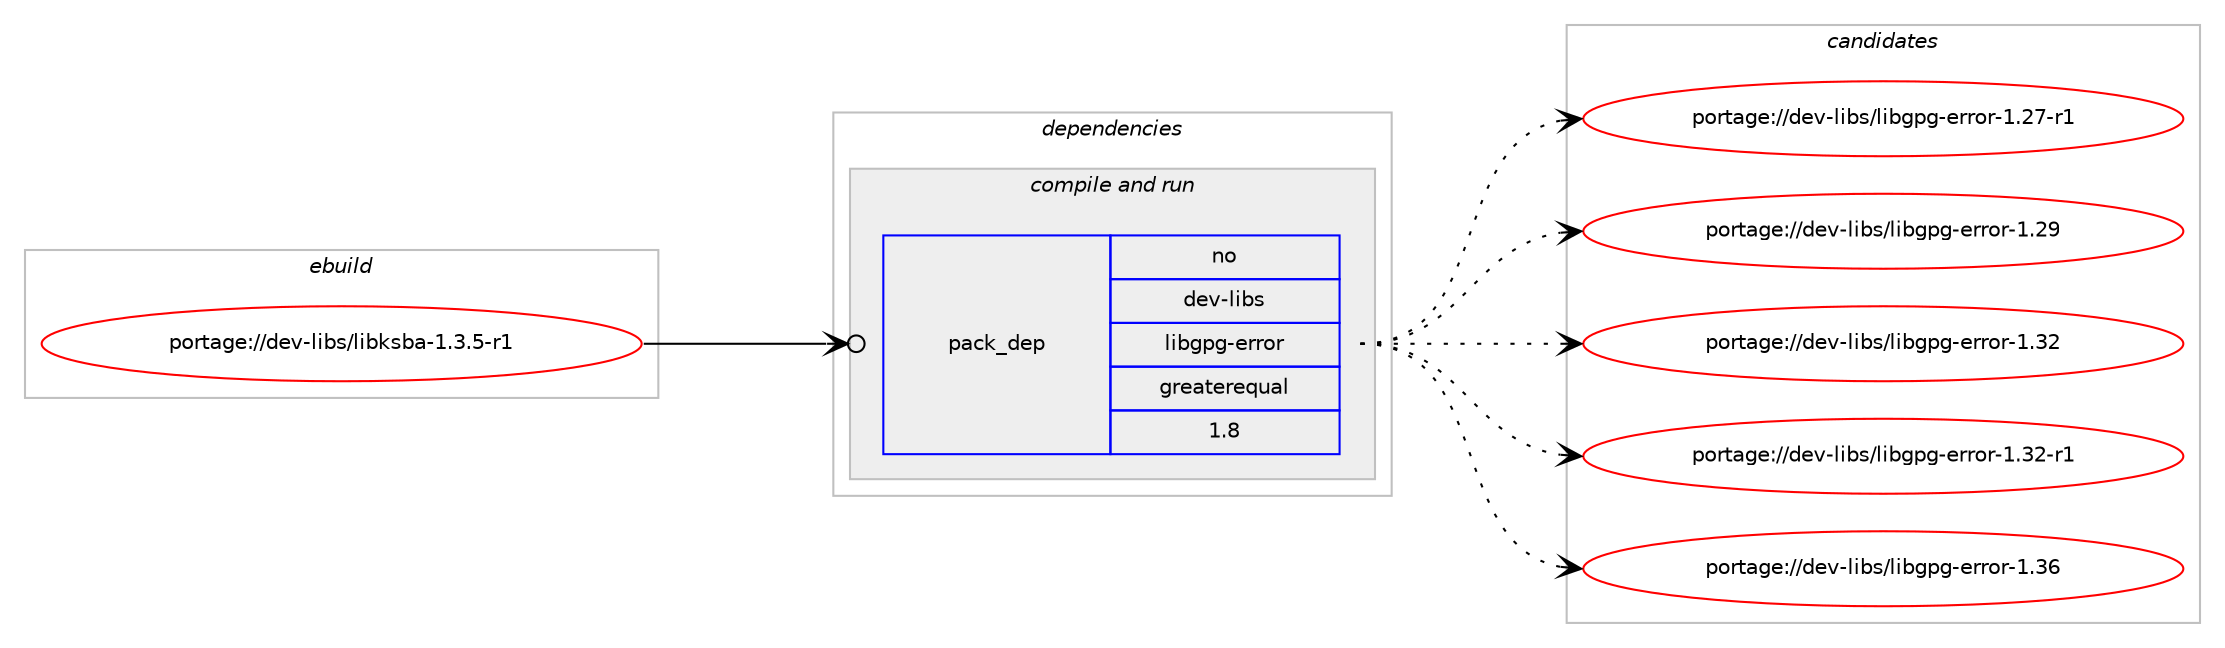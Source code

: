 digraph prolog {

# *************
# Graph options
# *************

newrank=true;
concentrate=true;
compound=true;
graph [rankdir=LR,fontname=Helvetica,fontsize=10,ranksep=1.5];#, ranksep=2.5, nodesep=0.2];
edge  [arrowhead=vee];
node  [fontname=Helvetica,fontsize=10];

# **********
# The ebuild
# **********

subgraph cluster_leftcol {
color=gray;
rank=same;
label=<<i>ebuild</i>>;
id [label="portage://dev-libs/libksba-1.3.5-r1", color=red, width=4, href="../dev-libs/libksba-1.3.5-r1.svg"];
}

# ****************
# The dependencies
# ****************

subgraph cluster_midcol {
color=gray;
label=<<i>dependencies</i>>;
subgraph cluster_compile {
fillcolor="#eeeeee";
style=filled;
label=<<i>compile</i>>;
}
subgraph cluster_compileandrun {
fillcolor="#eeeeee";
style=filled;
label=<<i>compile and run</i>>;
subgraph pack77009 {
dependency101144 [label=<<TABLE BORDER="0" CELLBORDER="1" CELLSPACING="0" CELLPADDING="4" WIDTH="220"><TR><TD ROWSPAN="6" CELLPADDING="30">pack_dep</TD></TR><TR><TD WIDTH="110">no</TD></TR><TR><TD>dev-libs</TD></TR><TR><TD>libgpg-error</TD></TR><TR><TD>greaterequal</TD></TR><TR><TD>1.8</TD></TR></TABLE>>, shape=none, color=blue];
}
id:e -> dependency101144:w [weight=20,style="solid",arrowhead="odotvee"];
}
subgraph cluster_run {
fillcolor="#eeeeee";
style=filled;
label=<<i>run</i>>;
}
}

# **************
# The candidates
# **************

subgraph cluster_choices {
rank=same;
color=gray;
label=<<i>candidates</i>>;

subgraph choice77009 {
color=black;
nodesep=1;
choiceportage100101118451081059811547108105981031121034510111411411111445494650554511449 [label="portage://dev-libs/libgpg-error-1.27-r1", color=red, width=4,href="../dev-libs/libgpg-error-1.27-r1.svg"];
choiceportage10010111845108105981154710810598103112103451011141141111144549465057 [label="portage://dev-libs/libgpg-error-1.29", color=red, width=4,href="../dev-libs/libgpg-error-1.29.svg"];
choiceportage10010111845108105981154710810598103112103451011141141111144549465150 [label="portage://dev-libs/libgpg-error-1.32", color=red, width=4,href="../dev-libs/libgpg-error-1.32.svg"];
choiceportage100101118451081059811547108105981031121034510111411411111445494651504511449 [label="portage://dev-libs/libgpg-error-1.32-r1", color=red, width=4,href="../dev-libs/libgpg-error-1.32-r1.svg"];
choiceportage10010111845108105981154710810598103112103451011141141111144549465154 [label="portage://dev-libs/libgpg-error-1.36", color=red, width=4,href="../dev-libs/libgpg-error-1.36.svg"];
dependency101144:e -> choiceportage100101118451081059811547108105981031121034510111411411111445494650554511449:w [style=dotted,weight="100"];
dependency101144:e -> choiceportage10010111845108105981154710810598103112103451011141141111144549465057:w [style=dotted,weight="100"];
dependency101144:e -> choiceportage10010111845108105981154710810598103112103451011141141111144549465150:w [style=dotted,weight="100"];
dependency101144:e -> choiceportage100101118451081059811547108105981031121034510111411411111445494651504511449:w [style=dotted,weight="100"];
dependency101144:e -> choiceportage10010111845108105981154710810598103112103451011141141111144549465154:w [style=dotted,weight="100"];
}
}

}
